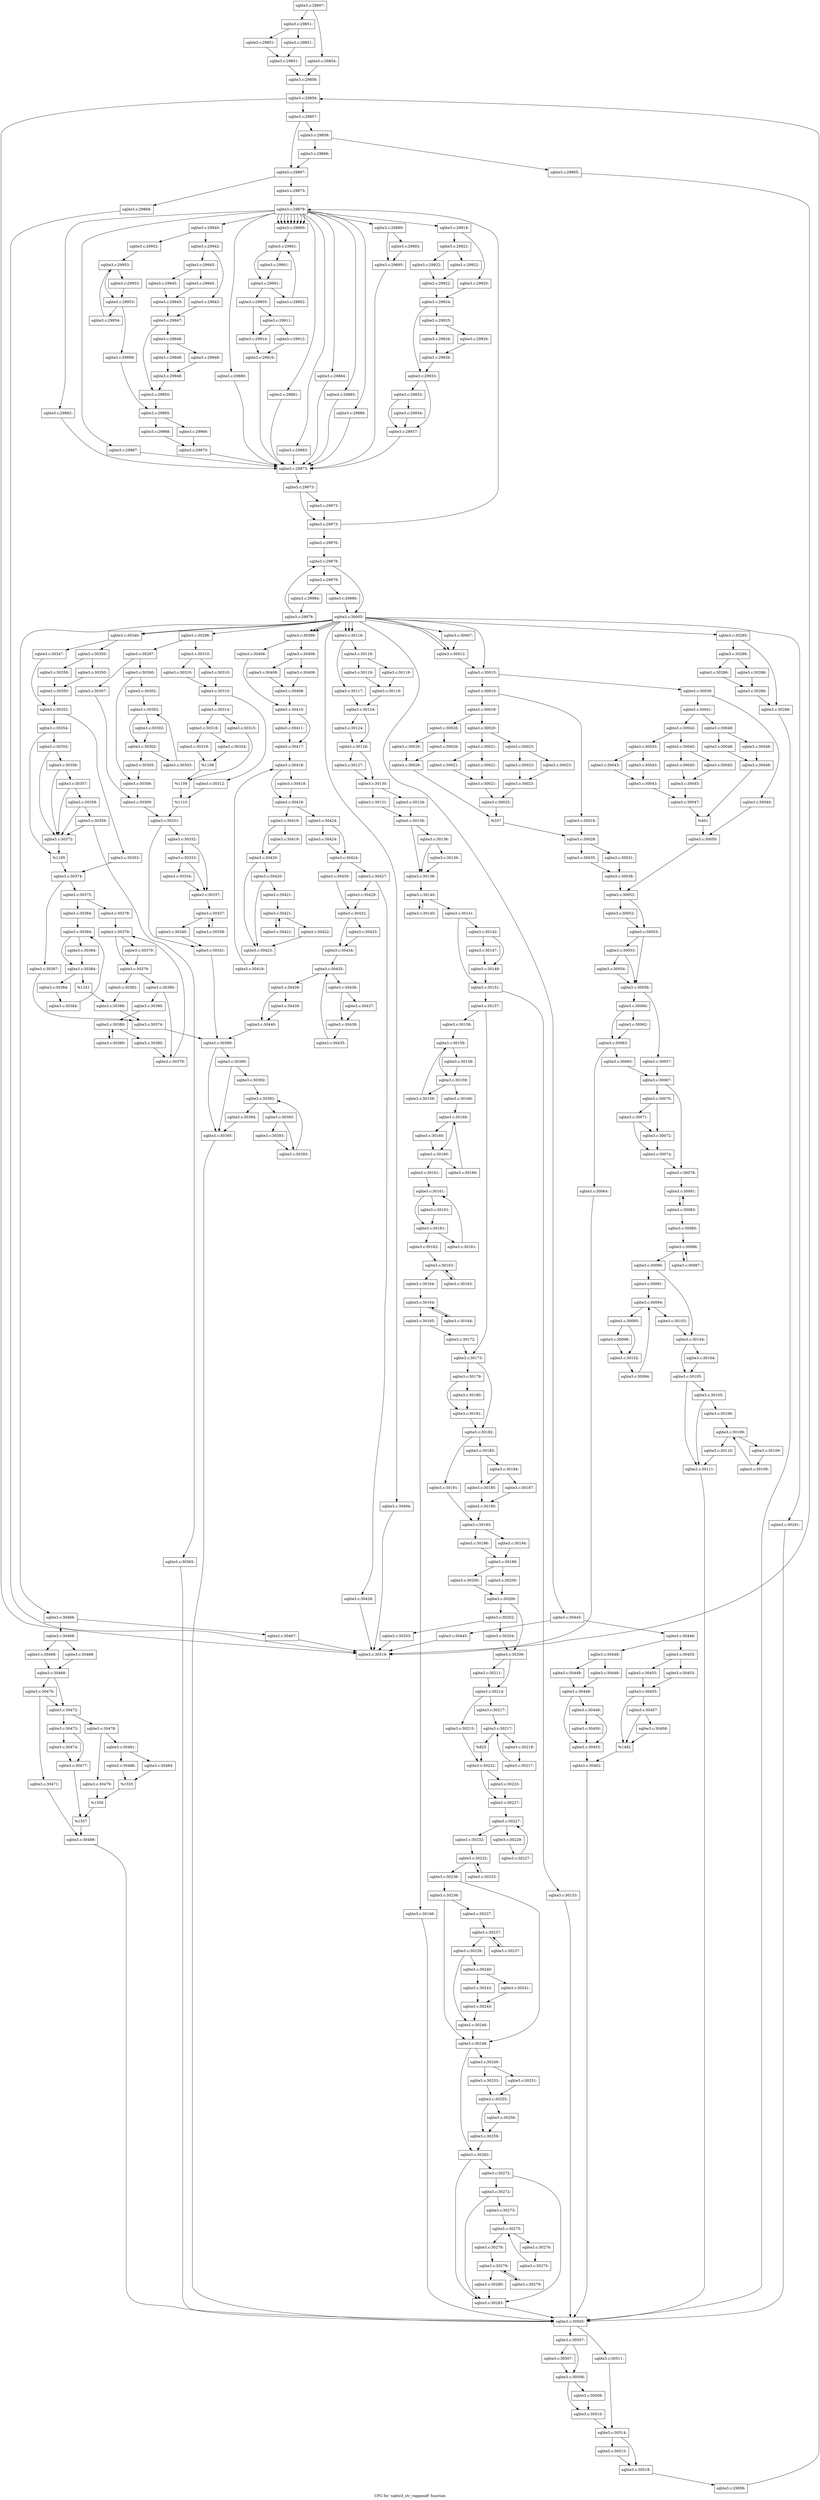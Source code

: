 digraph "CFG for 'sqlite3_str_vappendf' function" {
	label="CFG for 'sqlite3_str_vappendf' function";

	Node0x55c0f52c0950 [shape=record,label="{sqlite3.c:29807:}"];
	Node0x55c0f52c0950 -> Node0x55c0f53da670;
	Node0x55c0f52c0950 -> Node0x55c0f53da710;
	Node0x55c0f53da670 [shape=record,label="{sqlite3.c:29851:}"];
	Node0x55c0f53da670 -> Node0x55c0f53db080;
	Node0x55c0f53da670 -> Node0x55c0f53db0d0;
	Node0x55c0f53db080 [shape=record,label="{sqlite3.c:29851:}"];
	Node0x55c0f53db080 -> Node0x55c0f53db120;
	Node0x55c0f53db0d0 [shape=record,label="{sqlite3.c:29851:}"];
	Node0x55c0f53db0d0 -> Node0x55c0f53db120;
	Node0x55c0f53db120 [shape=record,label="{sqlite3.c:29851:}"];
	Node0x55c0f53db120 -> Node0x55c0f53da6c0;
	Node0x55c0f53da710 [shape=record,label="{sqlite3.c:29854:}"];
	Node0x55c0f53da710 -> Node0x55c0f53da6c0;
	Node0x55c0f53da6c0 [shape=record,label="{sqlite3.c:29856:}"];
	Node0x55c0f53da6c0 -> Node0x55c0f4e51b70;
	Node0x55c0f4e51b70 [shape=record,label="{sqlite3.c:29856:}"];
	Node0x55c0f4e51b70 -> Node0x55c0f4e51d90;
	Node0x55c0f4e51b70 -> Node0x55c0f4e51ae0;
	Node0x55c0f4e51d90 [shape=record,label="{sqlite3.c:29857:}"];
	Node0x55c0f4e51d90 -> Node0x55c0f53dcf10;
	Node0x55c0f4e51d90 -> Node0x55c0f53dcf60;
	Node0x55c0f53dcf10 [shape=record,label="{sqlite3.c:29858:}"];
	Node0x55c0f53dcf10 -> Node0x55c0f53ddb90;
	Node0x55c0f53dcf10 -> Node0x55c0f53de2e0;
	Node0x55c0f53ddb90 [shape=record,label="{sqlite3.c:29865:}"];
	Node0x55c0f53ddb90 -> Node0x55c0f4e51ae0;
	Node0x55c0f53de2e0 [shape=record,label="{sqlite3.c:29866:}"];
	Node0x55c0f53de2e0 -> Node0x55c0f53dcf60;
	Node0x55c0f53dcf60 [shape=record,label="{sqlite3.c:29867:}"];
	Node0x55c0f53dcf60 -> Node0x55c0f53de6c0;
	Node0x55c0f53dcf60 -> Node0x55c0f53de710;
	Node0x55c0f53de6c0 [shape=record,label="{sqlite3.c:29868:}"];
	Node0x55c0f53de6c0 -> Node0x55c0f4e51ae0;
	Node0x55c0f53de710 [shape=record,label="{sqlite3.c:29873:}"];
	Node0x55c0f53de710 -> Node0x55c0f53e00c0;
	Node0x55c0f53e00c0 [shape=record,label="{sqlite3.c:29879:}"];
	Node0x55c0f53e00c0 -> Node0x55c0f53e0310;
	Node0x55c0f53e00c0 -> Node0x55c0f53e0450;
	Node0x55c0f53e00c0 -> Node0x55c0f53e0690;
	Node0x55c0f53e00c0 -> Node0x55c0f53e08d0;
	Node0x55c0f53e00c0 -> Node0x55c0f53e0b40;
	Node0x55c0f53e00c0 -> Node0x55c0f53e0d80;
	Node0x55c0f53e00c0 -> Node0x55c0f53e0fc0;
	Node0x55c0f53e00c0 -> Node0x55c0f53e1200;
	Node0x55c0f53e00c0 -> Node0x55c0f53e1630;
	Node0x55c0f53e00c0 -> Node0x55c0f53e28a0;
	Node0x55c0f53e00c0 -> Node0x55c0f53e28a0;
	Node0x55c0f53e00c0 -> Node0x55c0f53e28a0;
	Node0x55c0f53e00c0 -> Node0x55c0f53e28a0;
	Node0x55c0f53e00c0 -> Node0x55c0f53e28a0;
	Node0x55c0f53e00c0 -> Node0x55c0f53e28a0;
	Node0x55c0f53e00c0 -> Node0x55c0f53e28a0;
	Node0x55c0f53e00c0 -> Node0x55c0f53e28a0;
	Node0x55c0f53e00c0 -> Node0x55c0f53e28a0;
	Node0x55c0f53e00c0 -> Node0x55c0f53e5b90;
	Node0x55c0f53e00c0 -> Node0x55c0f52e7470;
	Node0x55c0f53e0450 [shape=record,label="{sqlite3.c:29880:}"];
	Node0x55c0f53e0450 -> Node0x55c0f53e0220;
	Node0x55c0f53e0690 [shape=record,label="{sqlite3.c:29881:}"];
	Node0x55c0f53e0690 -> Node0x55c0f53e0220;
	Node0x55c0f53e08d0 [shape=record,label="{sqlite3.c:29882:}"];
	Node0x55c0f53e08d0 -> Node0x55c0f53e0220;
	Node0x55c0f53e0b40 [shape=record,label="{sqlite3.c:29883:}"];
	Node0x55c0f53e0b40 -> Node0x55c0f53e0220;
	Node0x55c0f53e0d80 [shape=record,label="{sqlite3.c:29884:}"];
	Node0x55c0f53e0d80 -> Node0x55c0f53e0220;
	Node0x55c0f53e0fc0 [shape=record,label="{sqlite3.c:29885:}"];
	Node0x55c0f53e0fc0 -> Node0x55c0f53e0220;
	Node0x55c0f53e1200 [shape=record,label="{sqlite3.c:29886:}"];
	Node0x55c0f53e1200 -> Node0x55c0f53e0220;
	Node0x55c0f53e0310 [shape=record,label="{sqlite3.c:29887:}"];
	Node0x55c0f53e0310 -> Node0x55c0f53e0220;
	Node0x55c0f53e1630 [shape=record,label="{sqlite3.c:29889:}"];
	Node0x55c0f53e1630 -> Node0x55c0f53e1cb0;
	Node0x55c0f53e1630 -> Node0x55c0f53e1d00;
	Node0x55c0f53e1cb0 [shape=record,label="{sqlite3.c:29892:}"];
	Node0x55c0f53e1cb0 -> Node0x55c0f53e1d00;
	Node0x55c0f53e1d00 [shape=record,label="{sqlite3.c:29895:}"];
	Node0x55c0f53e1d00 -> Node0x55c0f53e0220;
	Node0x55c0f53e28a0 [shape=record,label="{sqlite3.c:29900:}"];
	Node0x55c0f53e28a0 -> Node0x55c0f53e3870;
	Node0x55c0f53e3870 [shape=record,label="{sqlite3.c:29901:}"];
	Node0x55c0f53e3870 -> Node0x55c0f53e3aa0;
	Node0x55c0f53e3870 -> Node0x55c0f53e3a50;
	Node0x55c0f53e3aa0 [shape=record,label="{sqlite3.c:29901:}"];
	Node0x55c0f53e3aa0 -> Node0x55c0f53e3a50;
	Node0x55c0f53e3a50 [shape=record,label="{sqlite3.c:29901:}"];
	Node0x55c0f53e3a50 -> Node0x55c0f53e4410;
	Node0x55c0f53e3a50 -> Node0x55c0f53e39d0;
	Node0x55c0f53e4410 [shape=record,label="{sqlite3.c:29902:}"];
	Node0x55c0f53e4410 -> Node0x55c0f53e3870;
	Node0x55c0f53e39d0 [shape=record,label="{sqlite3.c:29905:}"];
	Node0x55c0f53e39d0 -> Node0x55c0f53e4f60;
	Node0x55c0f53e39d0 -> Node0x55c0f53e4f10;
	Node0x55c0f53e4f60 [shape=record,label="{sqlite3.c:29911:}"];
	Node0x55c0f53e4f60 -> Node0x55c0f53e4e70;
	Node0x55c0f53e4f60 -> Node0x55c0f53e4f10;
	Node0x55c0f53e4e70 [shape=record,label="{sqlite3.c:29912:}"];
	Node0x55c0f53e4e70 -> Node0x55c0f53e4ec0;
	Node0x55c0f53e4f10 [shape=record,label="{sqlite3.c:29914:}"];
	Node0x55c0f53e4f10 -> Node0x55c0f53e4ec0;
	Node0x55c0f53e4ec0 [shape=record,label="{sqlite3.c:29916:}"];
	Node0x55c0f53e4ec0 -> Node0x55c0f53e0220;
	Node0x55c0f53e5b90 [shape=record,label="{sqlite3.c:29919:}"];
	Node0x55c0f53e5b90 -> Node0x55c0f53e5cf0;
	Node0x55c0f53e5b90 -> Node0x55c0f53e5d90;
	Node0x55c0f53e5cf0 [shape=record,label="{sqlite3.c:29920:}"];
	Node0x55c0f53e5cf0 -> Node0x55c0f53e5d40;
	Node0x55c0f53e5d90 [shape=record,label="{sqlite3.c:29922:}"];
	Node0x55c0f53e5d90 -> Node0x55c0f4e52600;
	Node0x55c0f53e5d90 -> Node0x55c0f5263650;
	Node0x55c0f4e52600 [shape=record,label="{sqlite3.c:29922:}"];
	Node0x55c0f4e52600 -> Node0x55c0f53e6c70;
	Node0x55c0f5263650 [shape=record,label="{sqlite3.c:29922:}"];
	Node0x55c0f5263650 -> Node0x55c0f53e6c70;
	Node0x55c0f53e6c70 [shape=record,label="{sqlite3.c:29922:}"];
	Node0x55c0f53e6c70 -> Node0x55c0f53e5d40;
	Node0x55c0f53e5d40 [shape=record,label="{sqlite3.c:29924:}"];
	Node0x55c0f53e5d40 -> Node0x55c0f53e7420;
	Node0x55c0f53e5d40 -> Node0x55c0f53e7470;
	Node0x55c0f53e7420 [shape=record,label="{sqlite3.c:29925:}"];
	Node0x55c0f53e7420 -> Node0x55c0f53e7990;
	Node0x55c0f53e7420 -> Node0x55c0f53e79e0;
	Node0x55c0f53e7990 [shape=record,label="{sqlite3.c:29926:}"];
	Node0x55c0f53e7990 -> Node0x55c0f53e7a30;
	Node0x55c0f53e79e0 [shape=record,label="{sqlite3.c:29926:}"];
	Node0x55c0f53e79e0 -> Node0x55c0f53e7a30;
	Node0x55c0f53e7a30 [shape=record,label="{sqlite3.c:29926:}"];
	Node0x55c0f53e7a30 -> Node0x55c0f53e7470;
	Node0x55c0f53e7470 [shape=record,label="{sqlite3.c:29933:}"];
	Node0x55c0f53e7470 -> Node0x55c0f53e8270;
	Node0x55c0f53e7470 -> Node0x55c0f53e8220;
	Node0x55c0f53e8270 [shape=record,label="{sqlite3.c:29933:}"];
	Node0x55c0f53e8270 -> Node0x55c0f53e81d0;
	Node0x55c0f53e8270 -> Node0x55c0f53e8220;
	Node0x55c0f53e81d0 [shape=record,label="{sqlite3.c:29934:}"];
	Node0x55c0f53e81d0 -> Node0x55c0f53e8220;
	Node0x55c0f53e8220 [shape=record,label="{sqlite3.c:29937:}"];
	Node0x55c0f53e8220 -> Node0x55c0f53e0220;
	Node0x55c0f52e7470 [shape=record,label="{sqlite3.c:29940:}"];
	Node0x55c0f52e7470 -> Node0x55c0f52e79d0;
	Node0x55c0f52e7470 -> Node0x55c0f52e7a70;
	Node0x55c0f52e79d0 [shape=record,label="{sqlite3.c:29942:}"];
	Node0x55c0f52e79d0 -> Node0x55c0f5260c60;
	Node0x55c0f52e79d0 -> Node0x55c0f5260d00;
	Node0x55c0f5260c60 [shape=record,label="{sqlite3.c:29943:}"];
	Node0x55c0f5260c60 -> Node0x55c0f5260cb0;
	Node0x55c0f5260d00 [shape=record,label="{sqlite3.c:29945:}"];
	Node0x55c0f5260d00 -> Node0x55c0f52e9050;
	Node0x55c0f5260d00 -> Node0x55c0f52e90a0;
	Node0x55c0f52e9050 [shape=record,label="{sqlite3.c:29945:}"];
	Node0x55c0f52e9050 -> Node0x55c0f52e90f0;
	Node0x55c0f52e90a0 [shape=record,label="{sqlite3.c:29945:}"];
	Node0x55c0f52e90a0 -> Node0x55c0f52e90f0;
	Node0x55c0f52e90f0 [shape=record,label="{sqlite3.c:29945:}"];
	Node0x55c0f52e90f0 -> Node0x55c0f5260cb0;
	Node0x55c0f5260cb0 [shape=record,label="{sqlite3.c:29947:}"];
	Node0x55c0f5260cb0 -> Node0x55c0f52e9c20;
	Node0x55c0f5260cb0 -> Node0x55c0f52e9c70;
	Node0x55c0f52e9c20 [shape=record,label="{sqlite3.c:29948:}"];
	Node0x55c0f52e9c20 -> Node0x55c0f52ea070;
	Node0x55c0f52e9c20 -> Node0x55c0f52ea0c0;
	Node0x55c0f52ea070 [shape=record,label="{sqlite3.c:29948:}"];
	Node0x55c0f52ea070 -> Node0x55c0f52ea110;
	Node0x55c0f52ea0c0 [shape=record,label="{sqlite3.c:29948:}"];
	Node0x55c0f52ea0c0 -> Node0x55c0f52ea110;
	Node0x55c0f52ea110 [shape=record,label="{sqlite3.c:29948:}"];
	Node0x55c0f52ea110 -> Node0x55c0f52e9c70;
	Node0x55c0f52e9c70 [shape=record,label="{sqlite3.c:29950:}"];
	Node0x55c0f52e9c70 -> Node0x55c0f52e7a20;
	Node0x55c0f52e7a70 [shape=record,label="{sqlite3.c:29952:}"];
	Node0x55c0f52e7a70 -> Node0x55c0f53f0e90;
	Node0x55c0f53f0e90 [shape=record,label="{sqlite3.c:29953:}"];
	Node0x55c0f53f0e90 -> Node0x55c0f53f10c0;
	Node0x55c0f53f0e90 -> Node0x55c0f53f1070;
	Node0x55c0f53f10c0 [shape=record,label="{sqlite3.c:29953:}"];
	Node0x55c0f53f10c0 -> Node0x55c0f53f1070;
	Node0x55c0f53f1070 [shape=record,label="{sqlite3.c:29953:}"];
	Node0x55c0f53f1070 -> Node0x55c0f53f16a0;
	Node0x55c0f53f1070 -> Node0x55c0f53f0ff0;
	Node0x55c0f53f16a0 [shape=record,label="{sqlite3.c:29954:}"];
	Node0x55c0f53f16a0 -> Node0x55c0f53f0e90;
	Node0x55c0f53f0ff0 [shape=record,label="{sqlite3.c:29958:}"];
	Node0x55c0f53f0ff0 -> Node0x55c0f52e7a20;
	Node0x55c0f52e7a20 [shape=record,label="{sqlite3.c:29965:}"];
	Node0x55c0f52e7a20 -> Node0x55c0f53f2500;
	Node0x55c0f52e7a20 -> Node0x55c0f53f25a0;
	Node0x55c0f53f2500 [shape=record,label="{sqlite3.c:29966:}"];
	Node0x55c0f53f2500 -> Node0x55c0f53f2550;
	Node0x55c0f53f25a0 [shape=record,label="{sqlite3.c:29968:}"];
	Node0x55c0f53f25a0 -> Node0x55c0f53f2550;
	Node0x55c0f53f2550 [shape=record,label="{sqlite3.c:29970:}"];
	Node0x55c0f53f2550 -> Node0x55c0f53e0220;
	Node0x55c0f53e0220 [shape=record,label="{sqlite3.c:29973:}"];
	Node0x55c0f53e0220 -> Node0x55c0f53e0070;
	Node0x55c0f53e0070 [shape=record,label="{sqlite3.c:29973:}"];
	Node0x55c0f53e0070 -> Node0x55c0f53f3100;
	Node0x55c0f53e0070 -> Node0x55c0f53f3150;
	Node0x55c0f53f3150 [shape=record,label="{sqlite3.c:29973:}"];
	Node0x55c0f53f3150 -> Node0x55c0f53f3100;
	Node0x55c0f53f3100 [shape=record,label="{sqlite3.c:29973:}"];
	Node0x55c0f53f3100 -> Node0x55c0f53e00c0;
	Node0x55c0f53f3100 -> Node0x55c0f53e0020;
	Node0x55c0f53e0020 [shape=record,label="{sqlite3.c:29976:}"];
	Node0x55c0f53e0020 -> Node0x55c0f53f4040;
	Node0x55c0f53f4040 [shape=record,label="{sqlite3.c:29978:}"];
	Node0x55c0f53f4040 -> Node0x55c0f53f4180;
	Node0x55c0f53f4040 -> Node0x55c0f52a6420;
	Node0x55c0f53f4180 [shape=record,label="{sqlite3.c:29979:}"];
	Node0x55c0f53f4180 -> Node0x55c0f53f4650;
	Node0x55c0f53f4180 -> Node0x55c0f53f46a0;
	Node0x55c0f53f4650 [shape=record,label="{sqlite3.c:29980:}"];
	Node0x55c0f53f4650 -> Node0x55c0f52a6420;
	Node0x55c0f53f46a0 [shape=record,label="{sqlite3.c:29984:}"];
	Node0x55c0f53f46a0 -> Node0x55c0f53f40f0;
	Node0x55c0f53f40f0 [shape=record,label="{sqlite3.c:29978:}"];
	Node0x55c0f53f40f0 -> Node0x55c0f53f4040;
	Node0x55c0f52a6420 [shape=record,label="{sqlite3.c:30005:}"];
	Node0x55c0f52a6420 -> Node0x55c0f53f5a00;
	Node0x55c0f52a6420 -> Node0x55c0f53f5b10;
	Node0x55c0f52a6420 -> Node0x55c0f53f5ce0;
	Node0x55c0f52a6420 -> Node0x55c0f53f5ce0;
	Node0x55c0f52a6420 -> Node0x55c0f53f5ef0;
	Node0x55c0f52a6420 -> Node0x55c0f540f750;
	Node0x55c0f52a6420 -> Node0x55c0f540f750;
	Node0x55c0f52a6420 -> Node0x55c0f540f750;
	Node0x55c0f52a6420 -> Node0x55c0f5433530;
	Node0x55c0f52a6420 -> Node0x55c0f5434be0;
	Node0x55c0f52a6420 -> Node0x55c0f5435210;
	Node0x55c0f52a6420 -> Node0x55c0f5449a70;
	Node0x55c0f52a6420 -> Node0x55c0f5449a70;
	Node0x55c0f52a6420 -> Node0x55c0f5455610;
	Node0x55c0f52a6420 -> Node0x55c0f5455610;
	Node0x55c0f52a6420 -> Node0x55c0f5455610;
	Node0x55c0f52a6420 -> Node0x55c0f5461f40;
	Node0x55c0f52a6420 -> Node0x55c0f5467500;
	Node0x55c0f53f5b10 [shape=record,label="{sqlite3.c:30007:}"];
	Node0x55c0f53f5b10 -> Node0x55c0f53f5ce0;
	Node0x55c0f53f5ce0 [shape=record,label="{sqlite3.c:30012:}"];
	Node0x55c0f53f5ce0 -> Node0x55c0f53f5ef0;
	Node0x55c0f53f5ef0 [shape=record,label="{sqlite3.c:30015:}"];
	Node0x55c0f53f5ef0 -> Node0x55c0f53f6050;
	Node0x55c0f53f5ef0 -> Node0x55c0f53f60f0;
	Node0x55c0f53f6050 [shape=record,label="{sqlite3.c:30016:}"];
	Node0x55c0f53f6050 -> Node0x55c0f53f69e0;
	Node0x55c0f53f6050 -> Node0x55c0f53f6a80;
	Node0x55c0f53f69e0 [shape=record,label="{sqlite3.c:30018:}"];
	Node0x55c0f53f69e0 -> Node0x55c0f53f6a30;
	Node0x55c0f53f6a80 [shape=record,label="{sqlite3.c:30019:}"];
	Node0x55c0f53f6a80 -> Node0x55c0f53f70f0;
	Node0x55c0f53f6a80 -> Node0x55c0f53f7190;
	Node0x55c0f53f70f0 [shape=record,label="{sqlite3.c:30020:}"];
	Node0x55c0f53f70f0 -> Node0x55c0f53f74d0;
	Node0x55c0f53f70f0 -> Node0x55c0f53f7570;
	Node0x55c0f53f74d0 [shape=record,label="{sqlite3.c:30021:}"];
	Node0x55c0f53f74d0 -> Node0x55c0f53f7ba0;
	Node0x55c0f53f74d0 -> Node0x55c0f53f7bf0;
	Node0x55c0f53f7ba0 [shape=record,label="{sqlite3.c:30021:}"];
	Node0x55c0f53f7ba0 -> Node0x55c0f53f7c40;
	Node0x55c0f53f7bf0 [shape=record,label="{sqlite3.c:30021:}"];
	Node0x55c0f53f7bf0 -> Node0x55c0f53f7c40;
	Node0x55c0f53f7c40 [shape=record,label="{sqlite3.c:30021:}"];
	Node0x55c0f53f7c40 -> Node0x55c0f53f7520;
	Node0x55c0f53f7570 [shape=record,label="{sqlite3.c:30023:}"];
	Node0x55c0f53f7570 -> Node0x55c0f53f8a00;
	Node0x55c0f53f7570 -> Node0x55c0f53f8a50;
	Node0x55c0f53f8a00 [shape=record,label="{sqlite3.c:30023:}"];
	Node0x55c0f53f8a00 -> Node0x55c0f53f8aa0;
	Node0x55c0f53f8a50 [shape=record,label="{sqlite3.c:30023:}"];
	Node0x55c0f53f8a50 -> Node0x55c0f53f8aa0;
	Node0x55c0f53f8aa0 [shape=record,label="{sqlite3.c:30023:}"];
	Node0x55c0f53f8aa0 -> Node0x55c0f53f7520;
	Node0x55c0f53f7520 [shape=record,label="{sqlite3.c:30025:}"];
	Node0x55c0f53f7520 -> Node0x55c0f53f7140;
	Node0x55c0f53f7190 [shape=record,label="{sqlite3.c:30026:}"];
	Node0x55c0f53f7190 -> Node0x55c0f53f9960;
	Node0x55c0f53f7190 -> Node0x55c0f53f99b0;
	Node0x55c0f53f9960 [shape=record,label="{sqlite3.c:30026:}"];
	Node0x55c0f53f9960 -> Node0x55c0f53f9a00;
	Node0x55c0f53f99b0 [shape=record,label="{sqlite3.c:30026:}"];
	Node0x55c0f53f99b0 -> Node0x55c0f53f9a00;
	Node0x55c0f53f9a00 [shape=record,label="{sqlite3.c:30026:}"];
	Node0x55c0f53f9a00 -> Node0x55c0f53f7140;
	Node0x55c0f53f7140 [shape=record,label="{%337}"];
	Node0x55c0f53f7140 -> Node0x55c0f53f6a30;
	Node0x55c0f53f6a30 [shape=record,label="{sqlite3.c:30028:}"];
	Node0x55c0f53f6a30 -> Node0x55c0f53fa610;
	Node0x55c0f53f6a30 -> Node0x55c0f53fa6b0;
	Node0x55c0f53fa610 [shape=record,label="{sqlite3.c:30031:}"];
	Node0x55c0f53fa610 -> Node0x55c0f53fa660;
	Node0x55c0f53fa6b0 [shape=record,label="{sqlite3.c:30035:}"];
	Node0x55c0f53fa6b0 -> Node0x55c0f53fa660;
	Node0x55c0f53fa660 [shape=record,label="{sqlite3.c:30038:}"];
	Node0x55c0f53fa660 -> Node0x55c0f53f60a0;
	Node0x55c0f53f60f0 [shape=record,label="{sqlite3.c:30039:}"];
	Node0x55c0f53f60f0 -> Node0x55c0f53fb680;
	Node0x55c0f53f60f0 -> Node0x55c0f53fb720;
	Node0x55c0f53fb680 [shape=record,label="{sqlite3.c:30040:}"];
	Node0x55c0f53fb680 -> Node0x55c0f53fb6d0;
	Node0x55c0f53fb720 [shape=record,label="{sqlite3.c:30041:}"];
	Node0x55c0f53fb720 -> Node0x55c0f53fbdc0;
	Node0x55c0f53fb720 -> Node0x55c0f53fbe60;
	Node0x55c0f53fbdc0 [shape=record,label="{sqlite3.c:30042:}"];
	Node0x55c0f53fbdc0 -> Node0x55c0f53fc1a0;
	Node0x55c0f53fbdc0 -> Node0x55c0f53fc240;
	Node0x55c0f53fc1a0 [shape=record,label="{sqlite3.c:30043:}"];
	Node0x55c0f53fc1a0 -> Node0x55c0f53fc870;
	Node0x55c0f53fc1a0 -> Node0x55c0f53fc8c0;
	Node0x55c0f53fc870 [shape=record,label="{sqlite3.c:30043:}"];
	Node0x55c0f53fc870 -> Node0x55c0f53fc910;
	Node0x55c0f53fc8c0 [shape=record,label="{sqlite3.c:30043:}"];
	Node0x55c0f53fc8c0 -> Node0x55c0f53fc910;
	Node0x55c0f53fc910 [shape=record,label="{sqlite3.c:30043:}"];
	Node0x55c0f53fc910 -> Node0x55c0f53fc1f0;
	Node0x55c0f53fc240 [shape=record,label="{sqlite3.c:30045:}"];
	Node0x55c0f53fc240 -> Node0x55c0f53fd6d0;
	Node0x55c0f53fc240 -> Node0x55c0f53fd720;
	Node0x55c0f53fd6d0 [shape=record,label="{sqlite3.c:30045:}"];
	Node0x55c0f53fd6d0 -> Node0x55c0f53fd770;
	Node0x55c0f53fd720 [shape=record,label="{sqlite3.c:30045:}"];
	Node0x55c0f53fd720 -> Node0x55c0f53fd770;
	Node0x55c0f53fd770 [shape=record,label="{sqlite3.c:30045:}"];
	Node0x55c0f53fd770 -> Node0x55c0f53fc1f0;
	Node0x55c0f53fc1f0 [shape=record,label="{sqlite3.c:30047:}"];
	Node0x55c0f53fc1f0 -> Node0x55c0f53fbe10;
	Node0x55c0f53fbe60 [shape=record,label="{sqlite3.c:30048:}"];
	Node0x55c0f53fbe60 -> Node0x55c0f53fe630;
	Node0x55c0f53fbe60 -> Node0x55c0f53fe680;
	Node0x55c0f53fe630 [shape=record,label="{sqlite3.c:30048:}"];
	Node0x55c0f53fe630 -> Node0x55c0f53fe6d0;
	Node0x55c0f53fe680 [shape=record,label="{sqlite3.c:30048:}"];
	Node0x55c0f53fe680 -> Node0x55c0f53fe6d0;
	Node0x55c0f53fe6d0 [shape=record,label="{sqlite3.c:30048:}"];
	Node0x55c0f53fe6d0 -> Node0x55c0f53fbe10;
	Node0x55c0f53fbe10 [shape=record,label="{%401}"];
	Node0x55c0f53fbe10 -> Node0x55c0f53fb6d0;
	Node0x55c0f53fb6d0 [shape=record,label="{sqlite3.c:30050:}"];
	Node0x55c0f53fb6d0 -> Node0x55c0f53f60a0;
	Node0x55c0f53f60a0 [shape=record,label="{sqlite3.c:30052:}"];
	Node0x55c0f53f60a0 -> Node0x55c0f53ff500;
	Node0x55c0f53f60a0 -> Node0x55c0f53ff550;
	Node0x55c0f53ff500 [shape=record,label="{sqlite3.c:30052:}"];
	Node0x55c0f53ff500 -> Node0x55c0f53ff550;
	Node0x55c0f53ff550 [shape=record,label="{sqlite3.c:30053:}"];
	Node0x55c0f53ff550 -> Node0x55c0f53ffae0;
	Node0x55c0f53ff550 -> Node0x55c0f53ffa90;
	Node0x55c0f53ffae0 [shape=record,label="{sqlite3.c:30053:}"];
	Node0x55c0f53ffae0 -> Node0x55c0f53ffa40;
	Node0x55c0f53ffae0 -> Node0x55c0f53ffa90;
	Node0x55c0f53ffa40 [shape=record,label="{sqlite3.c:30054:}"];
	Node0x55c0f53ffa40 -> Node0x55c0f53ffa90;
	Node0x55c0f53ffa90 [shape=record,label="{sqlite3.c:30056:}"];
	Node0x55c0f53ffa90 -> Node0x55c0f5400af0;
	Node0x55c0f53ffa90 -> Node0x55c0f5400b90;
	Node0x55c0f5400af0 [shape=record,label="{sqlite3.c:30057:}"];
	Node0x55c0f5400af0 -> Node0x55c0f5400b40;
	Node0x55c0f5400b90 [shape=record,label="{sqlite3.c:30060:}"];
	Node0x55c0f5400b90 -> Node0x55c0f5401b00;
	Node0x55c0f5400b90 -> Node0x55c0f5401b50;
	Node0x55c0f5401b00 [shape=record,label="{sqlite3.c:30062:}"];
	Node0x55c0f5401b00 -> Node0x55c0f5401b50;
	Node0x55c0f5401b50 [shape=record,label="{sqlite3.c:30063:}"];
	Node0x55c0f5401b50 -> Node0x55c0f4e526f0;
	Node0x55c0f5401b50 -> Node0x55c0f54029c0;
	Node0x55c0f4e526f0 [shape=record,label="{sqlite3.c:30064:}"];
	Node0x55c0f4e526f0 -> Node0x55c0f4e51ae0;
	Node0x55c0f54029c0 [shape=record,label="{sqlite3.c:30065:}"];
	Node0x55c0f54029c0 -> Node0x55c0f5400b40;
	Node0x55c0f5400b40 [shape=record,label="{sqlite3.c:30067:}"];
	Node0x55c0f5400b40 -> Node0x55c0f54034c0;
	Node0x55c0f5400b40 -> Node0x55c0f5403510;
	Node0x55c0f54034c0 [shape=record,label="{sqlite3.c:30070:}"];
	Node0x55c0f54034c0 -> Node0x55c0f54047d0;
	Node0x55c0f54034c0 -> Node0x55c0f5404870;
	Node0x55c0f5404870 [shape=record,label="{sqlite3.c:30071:}"];
	Node0x55c0f5404870 -> Node0x55c0f54047d0;
	Node0x55c0f5404870 -> Node0x55c0f5404820;
	Node0x55c0f54047d0 [shape=record,label="{sqlite3.c:30072:}"];
	Node0x55c0f54047d0 -> Node0x55c0f5404820;
	Node0x55c0f5404820 [shape=record,label="{sqlite3.c:30074:}"];
	Node0x55c0f5404820 -> Node0x55c0f5403510;
	Node0x55c0f5403510 [shape=record,label="{sqlite3.c:30078:}"];
	Node0x55c0f5403510 -> Node0x55c0f5406e20;
	Node0x55c0f5406e20 [shape=record,label="{sqlite3.c:30081:}"];
	Node0x55c0f5406e20 -> Node0x55c0f5406dd0;
	Node0x55c0f5406dd0 [shape=record,label="{sqlite3.c:30083:}"];
	Node0x55c0f5406dd0 -> Node0x55c0f5406e20;
	Node0x55c0f5406dd0 -> Node0x55c0f5406d80;
	Node0x55c0f5406d80 [shape=record,label="{sqlite3.c:30085:}"];
	Node0x55c0f5406d80 -> Node0x55c0f5408640;
	Node0x55c0f5408640 [shape=record,label="{sqlite3.c:30086:}"];
	Node0x55c0f5408640 -> Node0x55c0f5408a60;
	Node0x55c0f5408640 -> Node0x55c0f54087a0;
	Node0x55c0f5408a60 [shape=record,label="{sqlite3.c:30087:}"];
	Node0x55c0f5408a60 -> Node0x55c0f5408640;
	Node0x55c0f54087a0 [shape=record,label="{sqlite3.c:30090:}"];
	Node0x55c0f54087a0 -> Node0x55c0f5409220;
	Node0x55c0f54087a0 -> Node0x55c0f5409270;
	Node0x55c0f5409220 [shape=record,label="{sqlite3.c:30091:}"];
	Node0x55c0f5409220 -> Node0x55c0f540a770;
	Node0x55c0f540a770 [shape=record,label="{sqlite3.c:30094:}"];
	Node0x55c0f540a770 -> Node0x55c0f540a990;
	Node0x55c0f540a770 -> Node0x55c0f540a5c0;
	Node0x55c0f540a990 [shape=record,label="{sqlite3.c:30095:}"];
	Node0x55c0f540a990 -> Node0x55c0f540b650;
	Node0x55c0f540a990 -> Node0x55c0f540b6a0;
	Node0x55c0f540b650 [shape=record,label="{sqlite3.c:30098:}"];
	Node0x55c0f540b650 -> Node0x55c0f540b6a0;
	Node0x55c0f540b6a0 [shape=record,label="{sqlite3.c:30102:}"];
	Node0x55c0f540b6a0 -> Node0x55c0f540a900;
	Node0x55c0f540a900 [shape=record,label="{sqlite3.c:30094:}"];
	Node0x55c0f540a900 -> Node0x55c0f540a770;
	Node0x55c0f540a5c0 [shape=record,label="{sqlite3.c:30103:}"];
	Node0x55c0f540a5c0 -> Node0x55c0f5409270;
	Node0x55c0f5409270 [shape=record,label="{sqlite3.c:30104:}"];
	Node0x55c0f5409270 -> Node0x55c0f540c750;
	Node0x55c0f5409270 -> Node0x55c0f540c7a0;
	Node0x55c0f540c750 [shape=record,label="{sqlite3.c:30104:}"];
	Node0x55c0f540c750 -> Node0x55c0f540c7a0;
	Node0x55c0f540c7a0 [shape=record,label="{sqlite3.c:30105:}"];
	Node0x55c0f540c7a0 -> Node0x55c0f540cf10;
	Node0x55c0f540c7a0 -> Node0x55c0f540cec0;
	Node0x55c0f540cf10 [shape=record,label="{sqlite3.c:30105:}"];
	Node0x55c0f540cf10 -> Node0x55c0f540ce70;
	Node0x55c0f540cf10 -> Node0x55c0f540cec0;
	Node0x55c0f540ce70 [shape=record,label="{sqlite3.c:30106:}"];
	Node0x55c0f540ce70 -> Node0x55c0f540e0d0;
	Node0x55c0f540e0d0 [shape=record,label="{sqlite3.c:30109:}"];
	Node0x55c0f540e0d0 -> Node0x55c0f540e2f0;
	Node0x55c0f540e0d0 -> Node0x55c0f536c8b0;
	Node0x55c0f540e2f0 [shape=record,label="{sqlite3.c:30109:}"];
	Node0x55c0f540e2f0 -> Node0x55c0f540e260;
	Node0x55c0f540e260 [shape=record,label="{sqlite3.c:30109:}"];
	Node0x55c0f540e260 -> Node0x55c0f540e0d0;
	Node0x55c0f536c8b0 [shape=record,label="{sqlite3.c:30110:}"];
	Node0x55c0f536c8b0 -> Node0x55c0f540cec0;
	Node0x55c0f540cec0 [shape=record,label="{sqlite3.c:30111:}"];
	Node0x55c0f540cec0 -> Node0x55c0f53f5910;
	Node0x55c0f540f750 [shape=record,label="{sqlite3.c:30116:}"];
	Node0x55c0f540f750 -> Node0x55c0f540f840;
	Node0x55c0f540f750 -> Node0x55c0f540f8e0;
	Node0x55c0f540f840 [shape=record,label="{sqlite3.c:30117:}"];
	Node0x55c0f540f840 -> Node0x55c0f540f890;
	Node0x55c0f540f8e0 [shape=record,label="{sqlite3.c:30119:}"];
	Node0x55c0f540f8e0 -> Node0x55c0f4e52650;
	Node0x55c0f540f8e0 -> Node0x55c0f5410310;
	Node0x55c0f4e52650 [shape=record,label="{sqlite3.c:30119:}"];
	Node0x55c0f4e52650 -> Node0x55c0f5410780;
	Node0x55c0f5410310 [shape=record,label="{sqlite3.c:30119:}"];
	Node0x55c0f5410310 -> Node0x55c0f5410780;
	Node0x55c0f5410780 [shape=record,label="{sqlite3.c:30119:}"];
	Node0x55c0f5410780 -> Node0x55c0f540f890;
	Node0x55c0f540f890 [shape=record,label="{sqlite3.c:30124:}"];
	Node0x55c0f540f890 -> Node0x55c0f5410fa0;
	Node0x55c0f540f890 -> Node0x55c0f5410ff0;
	Node0x55c0f5410fa0 [shape=record,label="{sqlite3.c:30124:}"];
	Node0x55c0f5410fa0 -> Node0x55c0f5410ff0;
	Node0x55c0f5410ff0 [shape=record,label="{sqlite3.c:30126:}"];
	Node0x55c0f5410ff0 -> Node0x55c0f54114e0;
	Node0x55c0f5410ff0 -> Node0x55c0f5411530;
	Node0x55c0f54114e0 [shape=record,label="{sqlite3.c:30127:}"];
	Node0x55c0f54114e0 -> Node0x55c0f5411530;
	Node0x55c0f5411530 [shape=record,label="{sqlite3.c:30130:}"];
	Node0x55c0f5411530 -> Node0x55c0f5411b20;
	Node0x55c0f5411530 -> Node0x55c0f5411bc0;
	Node0x55c0f5411b20 [shape=record,label="{sqlite3.c:30131:}"];
	Node0x55c0f5411b20 -> Node0x55c0f5411b70;
	Node0x55c0f5411bc0 [shape=record,label="{sqlite3.c:30134:}"];
	Node0x55c0f5411bc0 -> Node0x55c0f5411b70;
	Node0x55c0f5411b70 [shape=record,label="{sqlite3.c:30136:}"];
	Node0x55c0f5411b70 -> Node0x55c0f54131b0;
	Node0x55c0f5411b70 -> Node0x55c0f5413160;
	Node0x55c0f54131b0 [shape=record,label="{sqlite3.c:30136:}"];
	Node0x55c0f54131b0 -> Node0x55c0f5413110;
	Node0x55c0f54131b0 -> Node0x55c0f5413160;
	Node0x55c0f5413110 [shape=record,label="{sqlite3.c:30136:}"];
	Node0x55c0f5413110 -> Node0x55c0f5413160;
	Node0x55c0f5413160 [shape=record,label="{sqlite3.c:30138:}"];
	Node0x55c0f5413160 -> Node0x55c0f52a64d0;
	Node0x55c0f52a64d0 [shape=record,label="{sqlite3.c:30140:}"];
	Node0x55c0f52a64d0 -> Node0x55c0f5414440;
	Node0x55c0f52a64d0 -> Node0x55c0f54141f0;
	Node0x55c0f5414440 [shape=record,label="{sqlite3.c:30140:}"];
	Node0x55c0f5414440 -> Node0x55c0f52a64d0;
	Node0x55c0f54141f0 [shape=record,label="{sqlite3.c:30141:}"];
	Node0x55c0f54141f0 -> Node0x55c0f5414bc0;
	Node0x55c0f54141f0 -> Node0x55c0f5414c10;
	Node0x55c0f5414bc0 [shape=record,label="{sqlite3.c:30142:}"];
	Node0x55c0f5414bc0 -> Node0x55c0f5416bb0;
	Node0x55c0f5414bc0 -> Node0x55c0f5416c00;
	Node0x55c0f5416bb0 [shape=record,label="{sqlite3.c:30147:}"];
	Node0x55c0f5416bb0 -> Node0x55c0f5416c00;
	Node0x55c0f5416c00 [shape=record,label="{sqlite3.c:30148:}"];
	Node0x55c0f5416c00 -> Node0x55c0f5414c10;
	Node0x55c0f5414c10 [shape=record,label="{sqlite3.c:30151:}"];
	Node0x55c0f5414c10 -> Node0x55c0f5417c50;
	Node0x55c0f5414c10 -> Node0x55c0f5417ca0;
	Node0x55c0f5417c50 [shape=record,label="{sqlite3.c:30153:}"];
	Node0x55c0f5417c50 -> Node0x55c0f53f5910;
	Node0x55c0f5417ca0 [shape=record,label="{sqlite3.c:30157:}"];
	Node0x55c0f5417ca0 -> Node0x55c0f5418420;
	Node0x55c0f5417ca0 -> Node0x55c0f5418b90;
	Node0x55c0f5418420 [shape=record,label="{sqlite3.c:30158:}"];
	Node0x55c0f5418420 -> Node0x55c0f5419210;
	Node0x55c0f5419210 [shape=record,label="{sqlite3.c:30159:}"];
	Node0x55c0f5419210 -> Node0x55c0f5419360;
	Node0x55c0f5419210 -> Node0x55c0f5419310;
	Node0x55c0f5419360 [shape=record,label="{sqlite3.c:30159:}"];
	Node0x55c0f5419360 -> Node0x55c0f5419310;
	Node0x55c0f5419310 [shape=record,label="{sqlite3.c:30159:}"];
	Node0x55c0f5419310 -> Node0x55c0f5419920;
	Node0x55c0f5419310 -> Node0x55c0f5419290;
	Node0x55c0f5419920 [shape=record,label="{sqlite3.c:30159:}"];
	Node0x55c0f5419920 -> Node0x55c0f5419210;
	Node0x55c0f5419290 [shape=record,label="{sqlite3.c:30160:}"];
	Node0x55c0f5419290 -> Node0x55c0f5419fb0;
	Node0x55c0f5419fb0 [shape=record,label="{sqlite3.c:30160:}"];
	Node0x55c0f5419fb0 -> Node0x55c0f541a170;
	Node0x55c0f5419fb0 -> Node0x55c0f541a120;
	Node0x55c0f541a170 [shape=record,label="{sqlite3.c:30160:}"];
	Node0x55c0f541a170 -> Node0x55c0f541a120;
	Node0x55c0f541a120 [shape=record,label="{sqlite3.c:30160:}"];
	Node0x55c0f541a120 -> Node0x55c0f541a900;
	Node0x55c0f541a120 -> Node0x55c0f541a0a0;
	Node0x55c0f541a900 [shape=record,label="{sqlite3.c:30160:}"];
	Node0x55c0f541a900 -> Node0x55c0f5419fb0;
	Node0x55c0f541a0a0 [shape=record,label="{sqlite3.c:30161:}"];
	Node0x55c0f541a0a0 -> Node0x55c0f541af50;
	Node0x55c0f541af50 [shape=record,label="{sqlite3.c:30161:}"];
	Node0x55c0f541af50 -> Node0x55c0f541b110;
	Node0x55c0f541af50 -> Node0x55c0f541b0c0;
	Node0x55c0f541b110 [shape=record,label="{sqlite3.c:30161:}"];
	Node0x55c0f541b110 -> Node0x55c0f541b0c0;
	Node0x55c0f541b0c0 [shape=record,label="{sqlite3.c:30161:}"];
	Node0x55c0f541b0c0 -> Node0x55c0f541b8a0;
	Node0x55c0f541b0c0 -> Node0x55c0f541b040;
	Node0x55c0f541b8a0 [shape=record,label="{sqlite3.c:30161:}"];
	Node0x55c0f541b8a0 -> Node0x55c0f541af50;
	Node0x55c0f541b040 [shape=record,label="{sqlite3.c:30162:}"];
	Node0x55c0f541b040 -> Node0x55c0f541c0e0;
	Node0x55c0f541c0e0 [shape=record,label="{sqlite3.c:30163:}"];
	Node0x55c0f541c0e0 -> Node0x55c0f541c510;
	Node0x55c0f541c0e0 -> Node0x55c0f541c240;
	Node0x55c0f541c510 [shape=record,label="{sqlite3.c:30163:}"];
	Node0x55c0f541c510 -> Node0x55c0f541c0e0;
	Node0x55c0f541c240 [shape=record,label="{sqlite3.c:30164:}"];
	Node0x55c0f541c240 -> Node0x55c0f541cbe0;
	Node0x55c0f541cbe0 [shape=record,label="{sqlite3.c:30164:}"];
	Node0x55c0f541cbe0 -> Node0x55c0f541cf20;
	Node0x55c0f541cbe0 -> Node0x55c0f541ccd0;
	Node0x55c0f541cf20 [shape=record,label="{sqlite3.c:30164:}"];
	Node0x55c0f541cf20 -> Node0x55c0f541cbe0;
	Node0x55c0f541ccd0 [shape=record,label="{sqlite3.c:30165:}"];
	Node0x55c0f541ccd0 -> Node0x55c0f541d5b0;
	Node0x55c0f541ccd0 -> Node0x55c0f541d600;
	Node0x55c0f541d5b0 [shape=record,label="{sqlite3.c:30166:}"];
	Node0x55c0f541d5b0 -> Node0x55c0f53f5910;
	Node0x55c0f541d600 [shape=record,label="{sqlite3.c:30172:}"];
	Node0x55c0f541d600 -> Node0x55c0f5418b90;
	Node0x55c0f5418b90 [shape=record,label="{sqlite3.c:30173:}"];
	Node0x55c0f5418b90 -> Node0x55c0f541edb0;
	Node0x55c0f5418b90 -> Node0x55c0f541ee00;
	Node0x55c0f541edb0 [shape=record,label="{sqlite3.c:30179:}"];
	Node0x55c0f541edb0 -> Node0x55c0f541f510;
	Node0x55c0f541edb0 -> Node0x55c0f541f560;
	Node0x55c0f541f510 [shape=record,label="{sqlite3.c:30180:}"];
	Node0x55c0f541f510 -> Node0x55c0f541f560;
	Node0x55c0f541f560 [shape=record,label="{sqlite3.c:30181:}"];
	Node0x55c0f541f560 -> Node0x55c0f541ee00;
	Node0x55c0f541ee00 [shape=record,label="{sqlite3.c:30182:}"];
	Node0x55c0f541ee00 -> Node0x55c0f541ff90;
	Node0x55c0f541ee00 -> Node0x55c0f5420030;
	Node0x55c0f541ff90 [shape=record,label="{sqlite3.c:30183:}"];
	Node0x55c0f541ff90 -> Node0x55c0f5420800;
	Node0x55c0f541ff90 -> Node0x55c0f54208f0;
	Node0x55c0f54208f0 [shape=record,label="{sqlite3.c:30184:}"];
	Node0x55c0f54208f0 -> Node0x55c0f5420800;
	Node0x55c0f54208f0 -> Node0x55c0f54208a0;
	Node0x55c0f5420800 [shape=record,label="{sqlite3.c:30185:}"];
	Node0x55c0f5420800 -> Node0x55c0f5420850;
	Node0x55c0f54208a0 [shape=record,label="{sqlite3.c:30187:}"];
	Node0x55c0f54208a0 -> Node0x55c0f5420850;
	Node0x55c0f5420850 [shape=record,label="{sqlite3.c:30190:}"];
	Node0x55c0f5420850 -> Node0x55c0f541ffe0;
	Node0x55c0f5420030 [shape=record,label="{sqlite3.c:30191:}"];
	Node0x55c0f5420030 -> Node0x55c0f541ffe0;
	Node0x55c0f541ffe0 [shape=record,label="{sqlite3.c:30193:}"];
	Node0x55c0f541ffe0 -> Node0x55c0f5421b10;
	Node0x55c0f541ffe0 -> Node0x55c0f5421bb0;
	Node0x55c0f5421b10 [shape=record,label="{sqlite3.c:30194:}"];
	Node0x55c0f5421b10 -> Node0x55c0f5421b60;
	Node0x55c0f5421bb0 [shape=record,label="{sqlite3.c:30196:}"];
	Node0x55c0f5421bb0 -> Node0x55c0f5421b60;
	Node0x55c0f5421b60 [shape=record,label="{sqlite3.c:30199:}"];
	Node0x55c0f5421b60 -> Node0x55c0f5422890;
	Node0x55c0f5421b60 -> Node0x55c0f54228e0;
	Node0x55c0f5422890 [shape=record,label="{sqlite3.c:30200:}"];
	Node0x55c0f5422890 -> Node0x55c0f5422930;
	Node0x55c0f54228e0 [shape=record,label="{sqlite3.c:30200:}"];
	Node0x55c0f54228e0 -> Node0x55c0f5422930;
	Node0x55c0f5422930 [shape=record,label="{sqlite3.c:30200:}"];
	Node0x55c0f5422930 -> Node0x55c0f5423360;
	Node0x55c0f5422930 -> Node0x55c0f54233b0;
	Node0x55c0f5423360 [shape=record,label="{sqlite3.c:30202:}"];
	Node0x55c0f5423360 -> Node0x55c0f5423b60;
	Node0x55c0f5423360 -> Node0x55c0f5423bb0;
	Node0x55c0f5423b60 [shape=record,label="{sqlite3.c:30203:}"];
	Node0x55c0f5423b60 -> Node0x55c0f4e51ae0;
	Node0x55c0f5423bb0 [shape=record,label="{sqlite3.c:30204:}"];
	Node0x55c0f5423bb0 -> Node0x55c0f54233b0;
	Node0x55c0f54233b0 [shape=record,label="{sqlite3.c:30206:}"];
	Node0x55c0f54233b0 -> Node0x55c0f5424ec0;
	Node0x55c0f54233b0 -> Node0x55c0f5424f10;
	Node0x55c0f5424ec0 [shape=record,label="{sqlite3.c:30211:}"];
	Node0x55c0f5424ec0 -> Node0x55c0f5424f10;
	Node0x55c0f5424f10 [shape=record,label="{sqlite3.c:30214:}"];
	Node0x55c0f5424f10 -> Node0x55c0f54256b0;
	Node0x55c0f5424f10 -> Node0x55c0f5425750;
	Node0x55c0f54256b0 [shape=record,label="{sqlite3.c:30215:}"];
	Node0x55c0f54256b0 -> Node0x55c0f5425700;
	Node0x55c0f5425750 [shape=record,label="{sqlite3.c:30217:}"];
	Node0x55c0f5425750 -> Node0x55c0f5425f70;
	Node0x55c0f5425f70 [shape=record,label="{sqlite3.c:30217:}"];
	Node0x55c0f5425f70 -> Node0x55c0f5426190;
	Node0x55c0f5425f70 -> Node0x55c0f5425ee0;
	Node0x55c0f5426190 [shape=record,label="{sqlite3.c:30218:}"];
	Node0x55c0f5426190 -> Node0x55c0f5426100;
	Node0x55c0f5426100 [shape=record,label="{sqlite3.c:30217:}"];
	Node0x55c0f5426100 -> Node0x55c0f5425f70;
	Node0x55c0f5425ee0 [shape=record,label="{%825}"];
	Node0x55c0f5425ee0 -> Node0x55c0f5425700;
	Node0x55c0f5425700 [shape=record,label="{sqlite3.c:30222:}"];
	Node0x55c0f5425700 -> Node0x55c0f52a6520;
	Node0x55c0f5425700 -> Node0x55c0f5426c40;
	Node0x55c0f52a6520 [shape=record,label="{sqlite3.c:30223:}"];
	Node0x55c0f52a6520 -> Node0x55c0f5426c40;
	Node0x55c0f5426c40 [shape=record,label="{sqlite3.c:30227:}"];
	Node0x55c0f5426c40 -> Node0x55c0f53dc110;
	Node0x55c0f53dc110 [shape=record,label="{sqlite3.c:30227:}"];
	Node0x55c0f53dc110 -> Node0x55c0f53dc2f0;
	Node0x55c0f53dc110 -> Node0x55c0f5426850;
	Node0x55c0f53dc2f0 [shape=record,label="{sqlite3.c:30229:}"];
	Node0x55c0f53dc2f0 -> Node0x55c0f53dc2a0;
	Node0x55c0f53dc2a0 [shape=record,label="{sqlite3.c:30227:}"];
	Node0x55c0f53dc2a0 -> Node0x55c0f53dc110;
	Node0x55c0f5426850 [shape=record,label="{sqlite3.c:30232:}"];
	Node0x55c0f5426850 -> Node0x55c0f54293f0;
	Node0x55c0f54293f0 [shape=record,label="{sqlite3.c:30232:}"];
	Node0x55c0f54293f0 -> Node0x55c0f54298b0;
	Node0x55c0f54293f0 -> Node0x55c0f54294e0;
	Node0x55c0f54298b0 [shape=record,label="{sqlite3.c:30233:}"];
	Node0x55c0f54298b0 -> Node0x55c0f54293f0;
	Node0x55c0f54294e0 [shape=record,label="{sqlite3.c:30236:}"];
	Node0x55c0f54294e0 -> Node0x55c0f542a070;
	Node0x55c0f54294e0 -> Node0x55c0f542a020;
	Node0x55c0f542a070 [shape=record,label="{sqlite3.c:30236:}"];
	Node0x55c0f542a070 -> Node0x55c0f5429fd0;
	Node0x55c0f542a070 -> Node0x55c0f542a020;
	Node0x55c0f5429fd0 [shape=record,label="{sqlite3.c:30237:}"];
	Node0x55c0f5429fd0 -> Node0x55c0f542a5c0;
	Node0x55c0f542a5c0 [shape=record,label="{sqlite3.c:30237:}"];
	Node0x55c0f542a5c0 -> Node0x55c0f542ab50;
	Node0x55c0f542a5c0 -> Node0x55c0f542a720;
	Node0x55c0f542ab50 [shape=record,label="{sqlite3.c:30237:}"];
	Node0x55c0f542ab50 -> Node0x55c0f542a5c0;
	Node0x55c0f542a720 [shape=record,label="{sqlite3.c:30239:}"];
	Node0x55c0f542a720 -> Node0x55c0f542b050;
	Node0x55c0f542a720 -> Node0x55c0f542b0a0;
	Node0x55c0f542b050 [shape=record,label="{sqlite3.c:30240:}"];
	Node0x55c0f542b050 -> Node0x55c0f542b620;
	Node0x55c0f542b050 -> Node0x55c0f542b6c0;
	Node0x55c0f542b620 [shape=record,label="{sqlite3.c:30241:}"];
	Node0x55c0f542b620 -> Node0x55c0f542b670;
	Node0x55c0f542b6c0 [shape=record,label="{sqlite3.c:30243:}"];
	Node0x55c0f542b6c0 -> Node0x55c0f542b670;
	Node0x55c0f542b670 [shape=record,label="{sqlite3.c:30245:}"];
	Node0x55c0f542b670 -> Node0x55c0f542b0a0;
	Node0x55c0f542b0a0 [shape=record,label="{sqlite3.c:30246:}"];
	Node0x55c0f542b0a0 -> Node0x55c0f542a020;
	Node0x55c0f542a020 [shape=record,label="{sqlite3.c:30248:}"];
	Node0x55c0f542a020 -> Node0x55c0f542c3e0;
	Node0x55c0f542a020 -> Node0x55c0f542c430;
	Node0x55c0f542c3e0 [shape=record,label="{sqlite3.c:30249:}"];
	Node0x55c0f542c3e0 -> Node0x55c0f542cf00;
	Node0x55c0f542c3e0 -> Node0x55c0f542cfa0;
	Node0x55c0f542cf00 [shape=record,label="{sqlite3.c:30251:}"];
	Node0x55c0f542cf00 -> Node0x55c0f542cf50;
	Node0x55c0f542cfa0 [shape=record,label="{sqlite3.c:30253:}"];
	Node0x55c0f542cfa0 -> Node0x55c0f542cf50;
	Node0x55c0f542cf50 [shape=record,label="{sqlite3.c:30255:}"];
	Node0x55c0f542cf50 -> Node0x55c0f542de10;
	Node0x55c0f542cf50 -> Node0x55c0f542de60;
	Node0x55c0f542de10 [shape=record,label="{sqlite3.c:30256:}"];
	Node0x55c0f542de10 -> Node0x55c0f542de60;
	Node0x55c0f542de60 [shape=record,label="{sqlite3.c:30259:}"];
	Node0x55c0f542de60 -> Node0x55c0f542c430;
	Node0x55c0f542c430 [shape=record,label="{sqlite3.c:30262:}"];
	Node0x55c0f542c430 -> Node0x55c0f5430220;
	Node0x55c0f542c430 -> Node0x55c0f5430150;
	Node0x55c0f5430220 [shape=record,label="{sqlite3.c:30272:}"];
	Node0x55c0f5430220 -> Node0x55c0f5430150;
	Node0x55c0f5430220 -> Node0x55c0f54301a0;
	Node0x55c0f54301a0 [shape=record,label="{sqlite3.c:30272:}"];
	Node0x55c0f54301a0 -> Node0x55c0f5430100;
	Node0x55c0f54301a0 -> Node0x55c0f5430150;
	Node0x55c0f5430100 [shape=record,label="{sqlite3.c:30273:}"];
	Node0x55c0f5430100 -> Node0x55c0f54314b0;
	Node0x55c0f54314b0 [shape=record,label="{sqlite3.c:30275:}"];
	Node0x55c0f54314b0 -> Node0x55c0f54316d0;
	Node0x55c0f54314b0 -> Node0x55c0f5431290;
	Node0x55c0f54316d0 [shape=record,label="{sqlite3.c:30276:}"];
	Node0x55c0f54316d0 -> Node0x55c0f5431640;
	Node0x55c0f5431640 [shape=record,label="{sqlite3.c:30275:}"];
	Node0x55c0f5431640 -> Node0x55c0f54314b0;
	Node0x55c0f5431290 [shape=record,label="{sqlite3.c:30278:}"];
	Node0x55c0f5431290 -> Node0x55c0f5432830;
	Node0x55c0f5432830 [shape=record,label="{sqlite3.c:30279:}"];
	Node0x55c0f5432830 -> Node0x55c0f5432c60;
	Node0x55c0f5432830 -> Node0x55c0f5432990;
	Node0x55c0f5432c60 [shape=record,label="{sqlite3.c:30279:}"];
	Node0x55c0f5432c60 -> Node0x55c0f5432830;
	Node0x55c0f5432990 [shape=record,label="{sqlite3.c:30280:}"];
	Node0x55c0f5432990 -> Node0x55c0f5430150;
	Node0x55c0f5430150 [shape=record,label="{sqlite3.c:30283:}"];
	Node0x55c0f5430150 -> Node0x55c0f53f5910;
	Node0x55c0f5433530 [shape=record,label="{sqlite3.c:30285:}"];
	Node0x55c0f5433530 -> Node0x55c0f5433670;
	Node0x55c0f5433530 -> Node0x55c0f5433620;
	Node0x55c0f5433620 [shape=record,label="{sqlite3.c:30286:}"];
	Node0x55c0f5433620 -> Node0x55c0f5433dd0;
	Node0x55c0f5433620 -> Node0x55c0f5433e20;
	Node0x55c0f5433dd0 [shape=record,label="{sqlite3.c:30286:}"];
	Node0x55c0f5433dd0 -> Node0x55c0f5433e70;
	Node0x55c0f5433e20 [shape=record,label="{sqlite3.c:30286:}"];
	Node0x55c0f5433e20 -> Node0x55c0f5433e70;
	Node0x55c0f5433e70 [shape=record,label="{sqlite3.c:30286:}"];
	Node0x55c0f5433e70 -> Node0x55c0f5433670;
	Node0x55c0f5433670 [shape=record,label="{sqlite3.c:30288:}"];
	Node0x55c0f5433670 -> Node0x55c0f53f5910;
	Node0x55c0f5434be0 [shape=record,label="{sqlite3.c:30291:}"];
	Node0x55c0f5434be0 -> Node0x55c0f53f5910;
	Node0x55c0f5435210 [shape=record,label="{sqlite3.c:30296:}"];
	Node0x55c0f5435210 -> Node0x55c0f5435300;
	Node0x55c0f5435210 -> Node0x55c0f54353a0;
	Node0x55c0f5435300 [shape=record,label="{sqlite3.c:30297:}"];
	Node0x55c0f5435300 -> Node0x55c0f4e526a0;
	Node0x55c0f5435300 -> Node0x55c0f5436120;
	Node0x55c0f4e526a0 [shape=record,label="{sqlite3.c:30300:}"];
	Node0x55c0f4e526a0 -> Node0x55c0f5436880;
	Node0x55c0f4e526a0 -> Node0x55c0f54368d0;
	Node0x55c0f5436880 [shape=record,label="{sqlite3.c:30302:}"];
	Node0x55c0f5436880 -> Node0x55c0f5436ce0;
	Node0x55c0f5436ce0 [shape=record,label="{sqlite3.c:30302:}"];
	Node0x55c0f5436ce0 -> Node0x55c0f5436e30;
	Node0x55c0f5436ce0 -> Node0x55c0f5436de0;
	Node0x55c0f5436e30 [shape=record,label="{sqlite3.c:30302:}"];
	Node0x55c0f5436e30 -> Node0x55c0f5436de0;
	Node0x55c0f5436de0 [shape=record,label="{sqlite3.c:30302:}"];
	Node0x55c0f5436de0 -> Node0x55c0f5437550;
	Node0x55c0f5436de0 -> Node0x55c0f5436d60;
	Node0x55c0f5437550 [shape=record,label="{sqlite3.c:30303:}"];
	Node0x55c0f5437550 -> Node0x55c0f5436ce0;
	Node0x55c0f5436d60 [shape=record,label="{sqlite3.c:30305:}"];
	Node0x55c0f5436d60 -> Node0x55c0f54368d0;
	Node0x55c0f54368d0 [shape=record,label="{sqlite3.c:30306:}"];
	Node0x55c0f54368d0 -> Node0x55c0f5435dd0;
	Node0x55c0f5436120 [shape=record,label="{sqlite3.c:30307:}"];
	Node0x55c0f5436120 -> Node0x55c0f5435dd0;
	Node0x55c0f5435dd0 [shape=record,label="{sqlite3.c:30309:}"];
	Node0x55c0f5435dd0 -> Node0x55c0f5435350;
	Node0x55c0f54353a0 [shape=record,label="{sqlite3.c:30310:}"];
	Node0x55c0f54353a0 -> Node0x55c0f53e8e90;
	Node0x55c0f54353a0 -> Node0x55c0f53e8ee0;
	Node0x55c0f53e8e90 [shape=record,label="{sqlite3.c:30310:}"];
	Node0x55c0f53e8e90 -> Node0x55c0f53e8f30;
	Node0x55c0f53e8ee0 [shape=record,label="{sqlite3.c:30310:}"];
	Node0x55c0f53e8ee0 -> Node0x55c0f53e8f30;
	Node0x55c0f53e8f30 [shape=record,label="{sqlite3.c:30310:}"];
	Node0x55c0f53e8f30 -> Node0x55c0f53e9990;
	Node0x55c0f53e8f30 -> Node0x55c0f53e9a30;
	Node0x55c0f53e9990 [shape=record,label="{sqlite3.c:30312:}"];
	Node0x55c0f53e9990 -> Node0x55c0f53e99e0;
	Node0x55c0f53e9a30 [shape=record,label="{sqlite3.c:30314:}"];
	Node0x55c0f53e9a30 -> Node0x55c0f53ea3d0;
	Node0x55c0f53e9a30 -> Node0x55c0f53ea470;
	Node0x55c0f53ea3d0 [shape=record,label="{sqlite3.c:30315:}"];
	Node0x55c0f53ea3d0 -> Node0x55c0f53ea420;
	Node0x55c0f53ea470 [shape=record,label="{sqlite3.c:30318:}"];
	Node0x55c0f53ea470 -> Node0x55c0f53eb7d0;
	Node0x55c0f53ea470 -> Node0x55c0f53eb870;
	Node0x55c0f53eb7d0 [shape=record,label="{sqlite3.c:30319:}"];
	Node0x55c0f53eb7d0 -> Node0x55c0f53eb820;
	Node0x55c0f53eb870 [shape=record,label="{sqlite3.c:30324:}"];
	Node0x55c0f53eb870 -> Node0x55c0f53eb820;
	Node0x55c0f53eb820 [shape=record,label="{%1108}"];
	Node0x55c0f53eb820 -> Node0x55c0f53ea420;
	Node0x55c0f53ea420 [shape=record,label="{%1109}"];
	Node0x55c0f53ea420 -> Node0x55c0f53e99e0;
	Node0x55c0f53e99e0 [shape=record,label="{%1110}"];
	Node0x55c0f53e99e0 -> Node0x55c0f5435350;
	Node0x55c0f5435350 [shape=record,label="{sqlite3.c:30331:}"];
	Node0x55c0f5435350 -> Node0x55c0f53ef370;
	Node0x55c0f5435350 -> Node0x55c0f53ef3c0;
	Node0x55c0f53ef370 [shape=record,label="{sqlite3.c:30332:}"];
	Node0x55c0f53ef370 -> Node0x55c0f53efb80;
	Node0x55c0f53ef370 -> Node0x55c0f53efb30;
	Node0x55c0f53efb80 [shape=record,label="{sqlite3.c:30333:}"];
	Node0x55c0f53efb80 -> Node0x55c0f53efb30;
	Node0x55c0f53efb80 -> Node0x55c0f53efae0;
	Node0x55c0f53efae0 [shape=record,label="{sqlite3.c:30334:}"];
	Node0x55c0f53efae0 -> Node0x55c0f53efb30;
	Node0x55c0f53efb30 [shape=record,label="{sqlite3.c:30337:}"];
	Node0x55c0f53efb30 -> Node0x55c0f53f0800;
	Node0x55c0f53f0800 [shape=record,label="{sqlite3.c:30337:}"];
	Node0x55c0f53f0800 -> Node0x55c0f5448a10;
	Node0x55c0f53f0800 -> Node0x55c0f5448750;
	Node0x55c0f5448a10 [shape=record,label="{sqlite3.c:30338:}"];
	Node0x55c0f5448a10 -> Node0x55c0f53f0800;
	Node0x55c0f5448750 [shape=record,label="{sqlite3.c:30340:}"];
	Node0x55c0f5448750 -> Node0x55c0f53ef3c0;
	Node0x55c0f53ef3c0 [shape=record,label="{sqlite3.c:30341:}"];
	Node0x55c0f53ef3c0 -> Node0x55c0f5449a20;
	Node0x55c0f5449a70 [shape=record,label="{sqlite3.c:30346:}"];
	Node0x55c0f5449a70 -> Node0x55c0f544a3b0;
	Node0x55c0f5449a70 -> Node0x55c0f544a450;
	Node0x55c0f544a3b0 [shape=record,label="{sqlite3.c:30347:}"];
	Node0x55c0f544a3b0 -> Node0x55c0f544a400;
	Node0x55c0f544a450 [shape=record,label="{sqlite3.c:30350:}"];
	Node0x55c0f544a450 -> Node0x55c0f544ad50;
	Node0x55c0f544a450 -> Node0x55c0f544ada0;
	Node0x55c0f544ad50 [shape=record,label="{sqlite3.c:30350:}"];
	Node0x55c0f544ad50 -> Node0x55c0f544adf0;
	Node0x55c0f544ada0 [shape=record,label="{sqlite3.c:30350:}"];
	Node0x55c0f544ada0 -> Node0x55c0f544adf0;
	Node0x55c0f544adf0 [shape=record,label="{sqlite3.c:30350:}"];
	Node0x55c0f544adf0 -> Node0x55c0f544a400;
	Node0x55c0f544a400 [shape=record,label="{sqlite3.c:30352:}"];
	Node0x55c0f544a400 -> Node0x55c0f544b920;
	Node0x55c0f544a400 -> Node0x55c0f544b9c0;
	Node0x55c0f544b920 [shape=record,label="{sqlite3.c:30353:}"];
	Node0x55c0f544b920 -> Node0x55c0f544b970;
	Node0x55c0f544b9c0 [shape=record,label="{sqlite3.c:30354:}"];
	Node0x55c0f544b9c0 -> Node0x55c0f544bfe0;
	Node0x55c0f544b9c0 -> Node0x55c0f544c030;
	Node0x55c0f544bfe0 [shape=record,label="{sqlite3.c:30355:}"];
	Node0x55c0f544bfe0 -> Node0x55c0f544c6d0;
	Node0x55c0f544bfe0 -> Node0x55c0f544c500;
	Node0x55c0f544c6d0 [shape=record,label="{sqlite3.c:30356:}"];
	Node0x55c0f544c6d0 -> Node0x55c0f544c650;
	Node0x55c0f544c6d0 -> Node0x55c0f544c500;
	Node0x55c0f544c650 [shape=record,label="{sqlite3.c:30357:}"];
	Node0x55c0f544c650 -> Node0x55c0f544c5d0;
	Node0x55c0f544c650 -> Node0x55c0f544c500;
	Node0x55c0f544c5d0 [shape=record,label="{sqlite3.c:30358:}"];
	Node0x55c0f544c5d0 -> Node0x55c0f544c550;
	Node0x55c0f544c5d0 -> Node0x55c0f544c500;
	Node0x55c0f544c550 [shape=record,label="{sqlite3.c:30359:}"];
	Node0x55c0f544c550 -> Node0x55c0f544c4b0;
	Node0x55c0f544c550 -> Node0x55c0f544c500;
	Node0x55c0f544c4b0 [shape=record,label="{sqlite3.c:30365:}"];
	Node0x55c0f544c4b0 -> Node0x55c0f53f5910;
	Node0x55c0f544c500 [shape=record,label="{sqlite3.c:30372:}"];
	Node0x55c0f544c500 -> Node0x55c0f544c030;
	Node0x55c0f544c030 [shape=record,label="{%1195}"];
	Node0x55c0f544c030 -> Node0x55c0f544b970;
	Node0x55c0f544b970 [shape=record,label="{sqlite3.c:30374:}"];
	Node0x55c0f544b970 -> Node0x55c0f5361840;
	Node0x55c0f544b970 -> Node0x55c0f544f310;
	Node0x55c0f5361840 [shape=record,label="{sqlite3.c:30375:}"];
	Node0x55c0f5361840 -> Node0x55c0f544f640;
	Node0x55c0f5361840 -> Node0x55c0f544f6e0;
	Node0x55c0f544f640 [shape=record,label="{sqlite3.c:30378:}"];
	Node0x55c0f544f640 -> Node0x55c0f544fe00;
	Node0x55c0f544fe00 [shape=record,label="{sqlite3.c:30379:}"];
	Node0x55c0f544fe00 -> Node0x55c0f5450030;
	Node0x55c0f544fe00 -> Node0x55c0f544ffe0;
	Node0x55c0f5450030 [shape=record,label="{sqlite3.c:30379:}"];
	Node0x55c0f5450030 -> Node0x55c0f544ffe0;
	Node0x55c0f544ffe0 [shape=record,label="{sqlite3.c:30379:}"];
	Node0x55c0f544ffe0 -> Node0x55c0f54508b0;
	Node0x55c0f544ffe0 -> Node0x55c0f544ff60;
	Node0x55c0f54508b0 [shape=record,label="{sqlite3.c:30380:}"];
	Node0x55c0f54508b0 -> Node0x55c0f5450b00;
	Node0x55c0f54508b0 -> Node0x55c0f5450b50;
	Node0x55c0f5450b00 [shape=record,label="{sqlite3.c:30380:}"];
	Node0x55c0f5450b00 -> Node0x55c0f5451000;
	Node0x55c0f5451000 [shape=record,label="{sqlite3.c:30380:}"];
	Node0x55c0f5451000 -> Node0x55c0f54513f0;
	Node0x55c0f5451000 -> Node0x55c0f54510c0;
	Node0x55c0f54513f0 [shape=record,label="{sqlite3.c:30380:}"];
	Node0x55c0f54513f0 -> Node0x55c0f5451000;
	Node0x55c0f54510c0 [shape=record,label="{sqlite3.c:30380:}"];
	Node0x55c0f54510c0 -> Node0x55c0f5450b50;
	Node0x55c0f5450b50 [shape=record,label="{sqlite3.c:30379:}"];
	Node0x55c0f5450b50 -> Node0x55c0f544fe00;
	Node0x55c0f544ff60 [shape=record,label="{sqlite3.c:30382:}"];
	Node0x55c0f544ff60 -> Node0x55c0f544f690;
	Node0x55c0f544f6e0 [shape=record,label="{sqlite3.c:30384:}"];
	Node0x55c0f544f6e0 -> Node0x55c0f5452020;
	Node0x55c0f5452020 [shape=record,label="{sqlite3.c:30384:}"];
	Node0x55c0f5452020 -> Node0x55c0f5452310;
	Node0x55c0f5452020 -> Node0x55c0f54522c0;
	Node0x55c0f5452310 [shape=record,label="{sqlite3.c:30384:}"];
	Node0x55c0f5452310 -> Node0x55c0f54522c0;
	Node0x55c0f54522c0 [shape=record,label="{sqlite3.c:30384:}"];
	Node0x55c0f54522c0 -> Node0x55c0f5452240;
	Node0x55c0f54522c0 -> Node0x55c0f5451e70;
	Node0x55c0f5452240 [shape=record,label="{sqlite3.c:30384:}"];
	Node0x55c0f5452240 -> Node0x55c0f54521b0;
	Node0x55c0f54521b0 [shape=record,label="{sqlite3.c:30384:}"];
	Node0x55c0f54521b0 -> Node0x55c0f5452020;
	Node0x55c0f5451e70 [shape=record,label="{%1241}"];
	Node0x55c0f5451e70 -> Node0x55c0f544f690;
	Node0x55c0f544f690 [shape=record,label="{sqlite3.c:30386:}"];
	Node0x55c0f544f690 -> Node0x55c0f544e190;
	Node0x55c0f544f310 [shape=record,label="{sqlite3.c:30387:}"];
	Node0x55c0f544f310 -> Node0x55c0f544e190;
	Node0x55c0f544e190 [shape=record,label="{sqlite3.c:30374:}"];
	Node0x55c0f544e190 -> Node0x55c0f5449a20;
	Node0x55c0f5449a20 [shape=record,label="{sqlite3.c:30389:}"];
	Node0x55c0f5449a20 -> Node0x55c0f5453a20;
	Node0x55c0f5449a20 -> Node0x55c0f54539d0;
	Node0x55c0f5453a20 [shape=record,label="{sqlite3.c:30390:}"];
	Node0x55c0f5453a20 -> Node0x55c0f5453980;
	Node0x55c0f5453a20 -> Node0x55c0f54539d0;
	Node0x55c0f5453980 [shape=record,label="{sqlite3.c:30392:}"];
	Node0x55c0f5453980 -> Node0x55c0f54544e0;
	Node0x55c0f54544e0 [shape=record,label="{sqlite3.c:30393:}"];
	Node0x55c0f54544e0 -> Node0x55c0f5454890;
	Node0x55c0f54544e0 -> Node0x55c0f5454640;
	Node0x55c0f5454890 [shape=record,label="{sqlite3.c:30393:}"];
	Node0x55c0f5454890 -> Node0x55c0f5454a30;
	Node0x55c0f5454890 -> Node0x55c0f5454a80;
	Node0x55c0f5454a30 [shape=record,label="{sqlite3.c:30393:}"];
	Node0x55c0f5454a30 -> Node0x55c0f5454a80;
	Node0x55c0f5454a80 [shape=record,label="{sqlite3.c:30393:}"];
	Node0x55c0f5454a80 -> Node0x55c0f54544e0;
	Node0x55c0f5454640 [shape=record,label="{sqlite3.c:30394:}"];
	Node0x55c0f5454640 -> Node0x55c0f54539d0;
	Node0x55c0f54539d0 [shape=record,label="{sqlite3.c:30395:}"];
	Node0x55c0f54539d0 -> Node0x55c0f53f5910;
	Node0x55c0f5455610 [shape=record,label="{sqlite3.c:30399:}"];
	Node0x55c0f5455610 -> Node0x55c0f5457690;
	Node0x55c0f5455610 -> Node0x55c0f5457730;
	Node0x55c0f5457690 [shape=record,label="{sqlite3.c:30406:}"];
	Node0x55c0f5457690 -> Node0x55c0f54576e0;
	Node0x55c0f5457730 [shape=record,label="{sqlite3.c:30408:}"];
	Node0x55c0f5457730 -> Node0x55c0f5458030;
	Node0x55c0f5457730 -> Node0x55c0f5458080;
	Node0x55c0f5458030 [shape=record,label="{sqlite3.c:30408:}"];
	Node0x55c0f5458030 -> Node0x55c0f54580d0;
	Node0x55c0f5458080 [shape=record,label="{sqlite3.c:30408:}"];
	Node0x55c0f5458080 -> Node0x55c0f54580d0;
	Node0x55c0f54580d0 [shape=record,label="{sqlite3.c:30408:}"];
	Node0x55c0f54580d0 -> Node0x55c0f54576e0;
	Node0x55c0f54576e0 [shape=record,label="{sqlite3.c:30410:}"];
	Node0x55c0f54576e0 -> Node0x55c0f5458ef0;
	Node0x55c0f54576e0 -> Node0x55c0f5458f40;
	Node0x55c0f5458ef0 [shape=record,label="{sqlite3.c:30411:}"];
	Node0x55c0f5458ef0 -> Node0x55c0f5458f40;
	Node0x55c0f5458f40 [shape=record,label="{sqlite3.c:30417:}"];
	Node0x55c0f5458f40 -> Node0x55c0f5459c60;
	Node0x55c0f5459c60 [shape=record,label="{sqlite3.c:30418:}"];
	Node0x55c0f5459c60 -> Node0x55c0f5459f50;
	Node0x55c0f5459c60 -> Node0x55c0f5459f00;
	Node0x55c0f5459f50 [shape=record,label="{sqlite3.c:30418:}"];
	Node0x55c0f5459f50 -> Node0x55c0f5459f00;
	Node0x55c0f5459f00 [shape=record,label="{sqlite3.c:30418:}"];
	Node0x55c0f5459f00 -> Node0x55c0f5459e80;
	Node0x55c0f5459f00 -> Node0x55c0f54599c0;
	Node0x55c0f5459e80 [shape=record,label="{sqlite3.c:30419:}"];
	Node0x55c0f5459e80 -> Node0x55c0f545aaa0;
	Node0x55c0f5459e80 -> Node0x55c0f545aaf0;
	Node0x55c0f545aaa0 [shape=record,label="{sqlite3.c:30419:}"];
	Node0x55c0f545aaa0 -> Node0x55c0f545aaf0;
	Node0x55c0f545aaf0 [shape=record,label="{sqlite3.c:30420:}"];
	Node0x55c0f545aaf0 -> Node0x55c0f545b230;
	Node0x55c0f545aaf0 -> Node0x55c0f545b1e0;
	Node0x55c0f545b230 [shape=record,label="{sqlite3.c:30420:}"];
	Node0x55c0f545b230 -> Node0x55c0f545b190;
	Node0x55c0f545b230 -> Node0x55c0f545b1e0;
	Node0x55c0f545b190 [shape=record,label="{sqlite3.c:30421:}"];
	Node0x55c0f545b190 -> Node0x55c0f545b9e0;
	Node0x55c0f545b9e0 [shape=record,label="{sqlite3.c:30421:}"];
	Node0x55c0f545b9e0 -> Node0x55c0f545c1c0;
	Node0x55c0f545b9e0 -> Node0x55c0f545bad0;
	Node0x55c0f545c1c0 [shape=record,label="{sqlite3.c:30421:}"];
	Node0x55c0f545c1c0 -> Node0x55c0f545b9e0;
	Node0x55c0f545bad0 [shape=record,label="{sqlite3.c:30422:}"];
	Node0x55c0f545bad0 -> Node0x55c0f545b1e0;
	Node0x55c0f545b1e0 [shape=record,label="{sqlite3.c:30423:}"];
	Node0x55c0f545b1e0 -> Node0x55c0f5459df0;
	Node0x55c0f5459df0 [shape=record,label="{sqlite3.c:30418:}"];
	Node0x55c0f5459df0 -> Node0x55c0f5459c60;
	Node0x55c0f54599c0 [shape=record,label="{sqlite3.c:30424:}"];
	Node0x55c0f54599c0 -> Node0x55c0f545cd70;
	Node0x55c0f54599c0 -> Node0x55c0f545cdc0;
	Node0x55c0f545cdc0 [shape=record,label="{sqlite3.c:30424:}"];
	Node0x55c0f545cdc0 -> Node0x55c0f545cd70;
	Node0x55c0f545cd70 [shape=record,label="{sqlite3.c:30424:}"];
	Node0x55c0f545cd70 -> Node0x55c0f545d7f0;
	Node0x55c0f545cd70 -> Node0x55c0f545d890;
	Node0x55c0f545d7f0 [shape=record,label="{sqlite3.c:30427:}"];
	Node0x55c0f545d7f0 -> Node0x55c0f545e0b0;
	Node0x55c0f545d7f0 -> Node0x55c0f545e100;
	Node0x55c0f545e0b0 [shape=record,label="{sqlite3.c:30428:}"];
	Node0x55c0f545e0b0 -> Node0x55c0f4e51ae0;
	Node0x55c0f545e100 [shape=record,label="{sqlite3.c:30429:}"];
	Node0x55c0f545e100 -> Node0x55c0f545d840;
	Node0x55c0f545d890 [shape=record,label="{sqlite3.c:30430:}"];
	Node0x55c0f545d890 -> Node0x55c0f545d840;
	Node0x55c0f545d840 [shape=record,label="{sqlite3.c:30432:}"];
	Node0x55c0f545d840 -> Node0x55c0f545ea40;
	Node0x55c0f545d840 -> Node0x55c0f545ea90;
	Node0x55c0f545ea40 [shape=record,label="{sqlite3.c:30433:}"];
	Node0x55c0f545ea40 -> Node0x55c0f545ea90;
	Node0x55c0f545ea90 [shape=record,label="{sqlite3.c:30434:}"];
	Node0x55c0f545ea90 -> Node0x55c0f545f5a0;
	Node0x55c0f545f5a0 [shape=record,label="{sqlite3.c:30435:}"];
	Node0x55c0f545f5a0 -> Node0x55c0f545f7c0;
	Node0x55c0f545f5a0 -> Node0x55c0f545f3f0;
	Node0x55c0f545f7c0 [shape=record,label="{sqlite3.c:30436:}"];
	Node0x55c0f545f7c0 -> Node0x55c0f54603e0;
	Node0x55c0f545f7c0 -> Node0x55c0f5460430;
	Node0x55c0f54603e0 [shape=record,label="{sqlite3.c:30437:}"];
	Node0x55c0f54603e0 -> Node0x55c0f5460430;
	Node0x55c0f5460430 [shape=record,label="{sqlite3.c:30438:}"];
	Node0x55c0f5460430 -> Node0x55c0f545f730;
	Node0x55c0f545f730 [shape=record,label="{sqlite3.c:30435:}"];
	Node0x55c0f545f730 -> Node0x55c0f545f5a0;
	Node0x55c0f545f3f0 [shape=record,label="{sqlite3.c:30439:}"];
	Node0x55c0f545f3f0 -> Node0x55c0f54611f0;
	Node0x55c0f545f3f0 -> Node0x55c0f5461240;
	Node0x55c0f54611f0 [shape=record,label="{sqlite3.c:30439:}"];
	Node0x55c0f54611f0 -> Node0x55c0f5461240;
	Node0x55c0f5461240 [shape=record,label="{sqlite3.c:30440:}"];
	Node0x55c0f5461240 -> Node0x55c0f5449a20;
	Node0x55c0f5461f40 [shape=record,label="{sqlite3.c:30445:}"];
	Node0x55c0f5461f40 -> Node0x55c0f54620a0;
	Node0x55c0f5461f40 -> Node0x55c0f54620f0;
	Node0x55c0f54620a0 [shape=record,label="{sqlite3.c:30445:}"];
	Node0x55c0f54620a0 -> Node0x55c0f4e51ae0;
	Node0x55c0f54620f0 [shape=record,label="{sqlite3.c:30446:}"];
	Node0x55c0f54620f0 -> Node0x55c0f54627e0;
	Node0x55c0f54620f0 -> Node0x55c0f5462880;
	Node0x55c0f54627e0 [shape=record,label="{sqlite3.c:30448:}"];
	Node0x55c0f54627e0 -> Node0x55c0f5463070;
	Node0x55c0f54627e0 -> Node0x55c0f54630c0;
	Node0x55c0f5463070 [shape=record,label="{sqlite3.c:30448:}"];
	Node0x55c0f5463070 -> Node0x55c0f5463110;
	Node0x55c0f54630c0 [shape=record,label="{sqlite3.c:30448:}"];
	Node0x55c0f54630c0 -> Node0x55c0f5463110;
	Node0x55c0f5463110 [shape=record,label="{sqlite3.c:30448:}"];
	Node0x55c0f5463110 -> Node0x55c0f5463c10;
	Node0x55c0f5463110 -> Node0x55c0f5463bc0;
	Node0x55c0f5463c10 [shape=record,label="{sqlite3.c:30449:}"];
	Node0x55c0f5463c10 -> Node0x55c0f5463bc0;
	Node0x55c0f5463c10 -> Node0x55c0f5463b70;
	Node0x55c0f5463b70 [shape=record,label="{sqlite3.c:30450:}"];
	Node0x55c0f5463b70 -> Node0x55c0f5463bc0;
	Node0x55c0f5463bc0 [shape=record,label="{sqlite3.c:30453:}"];
	Node0x55c0f5463bc0 -> Node0x55c0f5462830;
	Node0x55c0f5462880 [shape=record,label="{sqlite3.c:30455:}"];
	Node0x55c0f5462880 -> Node0x55c0f54657a0;
	Node0x55c0f5462880 -> Node0x55c0f54657f0;
	Node0x55c0f54657a0 [shape=record,label="{sqlite3.c:30455:}"];
	Node0x55c0f54657a0 -> Node0x55c0f5465840;
	Node0x55c0f54657f0 [shape=record,label="{sqlite3.c:30455:}"];
	Node0x55c0f54657f0 -> Node0x55c0f5465840;
	Node0x55c0f5465840 [shape=record,label="{sqlite3.c:30455:}"];
	Node0x55c0f5465840 -> Node0x55c0f54661b0;
	Node0x55c0f5465840 -> Node0x55c0f5466160;
	Node0x55c0f54661b0 [shape=record,label="{sqlite3.c:30457:}"];
	Node0x55c0f54661b0 -> Node0x55c0f5466110;
	Node0x55c0f54661b0 -> Node0x55c0f5466160;
	Node0x55c0f5466110 [shape=record,label="{sqlite3.c:30458:}"];
	Node0x55c0f5466110 -> Node0x55c0f5466160;
	Node0x55c0f5466160 [shape=record,label="{%1482}"];
	Node0x55c0f5466160 -> Node0x55c0f5462830;
	Node0x55c0f5462830 [shape=record,label="{sqlite3.c:30462:}"];
	Node0x55c0f5462830 -> Node0x55c0f53f5910;
	Node0x55c0f5467500 [shape=record,label="{sqlite3.c:30466:}"];
	Node0x55c0f5467500 -> Node0x55c0f5468dc0;
	Node0x55c0f5467500 -> Node0x55c0f5468e10;
	Node0x55c0f5468dc0 [shape=record,label="{sqlite3.c:30467:}"];
	Node0x55c0f5468dc0 -> Node0x55c0f4e51ae0;
	Node0x55c0f5468e10 [shape=record,label="{sqlite3.c:30468:}"];
	Node0x55c0f5468e10 -> Node0x55c0f5469720;
	Node0x55c0f5468e10 -> Node0x55c0f5469770;
	Node0x55c0f5469720 [shape=record,label="{sqlite3.c:30468:}"];
	Node0x55c0f5469720 -> Node0x55c0f54697c0;
	Node0x55c0f5469770 [shape=record,label="{sqlite3.c:30468:}"];
	Node0x55c0f5469770 -> Node0x55c0f54697c0;
	Node0x55c0f54697c0 [shape=record,label="{sqlite3.c:30468:}"];
	Node0x55c0f54697c0 -> Node0x55c0f546a340;
	Node0x55c0f54697c0 -> Node0x55c0f546a2f0;
	Node0x55c0f546a340 [shape=record,label="{sqlite3.c:30470:}"];
	Node0x55c0f546a340 -> Node0x55c0f546a2f0;
	Node0x55c0f546a340 -> Node0x55c0f546a250;
	Node0x55c0f546a250 [shape=record,label="{sqlite3.c:30471:}"];
	Node0x55c0f546a250 -> Node0x55c0f546a2a0;
	Node0x55c0f546a2f0 [shape=record,label="{sqlite3.c:30472:}"];
	Node0x55c0f546a2f0 -> Node0x55c0f546ae50;
	Node0x55c0f546a2f0 -> Node0x55c0f546aef0;
	Node0x55c0f546ae50 [shape=record,label="{sqlite3.c:30473:}"];
	Node0x55c0f546ae50 -> Node0x55c0f52e7de0;
	Node0x55c0f546ae50 -> Node0x55c0f52e7e30;
	Node0x55c0f52e7de0 [shape=record,label="{sqlite3.c:30474:}"];
	Node0x55c0f52e7de0 -> Node0x55c0f52e7e30;
	Node0x55c0f52e7e30 [shape=record,label="{sqlite3.c:30477:}"];
	Node0x55c0f52e7e30 -> Node0x55c0f546aea0;
	Node0x55c0f546aef0 [shape=record,label="{sqlite3.c:30478:}"];
	Node0x55c0f546aef0 -> Node0x55c0f546d440;
	Node0x55c0f546aef0 -> Node0x55c0f546d4e0;
	Node0x55c0f546d440 [shape=record,label="{sqlite3.c:30479:}"];
	Node0x55c0f546d440 -> Node0x55c0f546d490;
	Node0x55c0f546d4e0 [shape=record,label="{sqlite3.c:30481:}"];
	Node0x55c0f546d4e0 -> Node0x55c0f546e400;
	Node0x55c0f546d4e0 -> Node0x55c0f546e4a0;
	Node0x55c0f546e400 [shape=record,label="{sqlite3.c:30484:}"];
	Node0x55c0f546e400 -> Node0x55c0f546e450;
	Node0x55c0f546e4a0 [shape=record,label="{sqlite3.c:30486:}"];
	Node0x55c0f546e4a0 -> Node0x55c0f546e450;
	Node0x55c0f546e450 [shape=record,label="{%1555}"];
	Node0x55c0f546e450 -> Node0x55c0f546d490;
	Node0x55c0f546d490 [shape=record,label="{%1556}"];
	Node0x55c0f546d490 -> Node0x55c0f546aea0;
	Node0x55c0f546aea0 [shape=record,label="{%1557}"];
	Node0x55c0f546aea0 -> Node0x55c0f546a2a0;
	Node0x55c0f546a2a0 [shape=record,label="{sqlite3.c:30489:}"];
	Node0x55c0f546a2a0 -> Node0x55c0f53f5910;
	Node0x55c0f53f5a00 [shape=record,label="{sqlite3.c:30494:}"];
	Node0x55c0f53f5a00 -> Node0x55c0f4e51ae0;
	Node0x55c0f53f5910 [shape=record,label="{sqlite3.c:30505:}"];
	Node0x55c0f53f5910 -> Node0x55c0f546f190;
	Node0x55c0f53f5910 -> Node0x55c0f54703c0;
	Node0x55c0f546f190 [shape=record,label="{sqlite3.c:30507:}"];
	Node0x55c0f546f190 -> Node0x55c0f5470820;
	Node0x55c0f546f190 -> Node0x55c0f54707d0;
	Node0x55c0f54707d0 [shape=record,label="{sqlite3.c:30507:}"];
	Node0x55c0f54707d0 -> Node0x55c0f5470820;
	Node0x55c0f5470820 [shape=record,label="{sqlite3.c:30508:}"];
	Node0x55c0f5470820 -> Node0x55c0f5471090;
	Node0x55c0f5470820 -> Node0x55c0f54710e0;
	Node0x55c0f5471090 [shape=record,label="{sqlite3.c:30509:}"];
	Node0x55c0f5471090 -> Node0x55c0f54710e0;
	Node0x55c0f54710e0 [shape=record,label="{sqlite3.c:30510:}"];
	Node0x55c0f54710e0 -> Node0x55c0f5470370;
	Node0x55c0f54703c0 [shape=record,label="{sqlite3.c:30511:}"];
	Node0x55c0f54703c0 -> Node0x55c0f5470370;
	Node0x55c0f5470370 [shape=record,label="{sqlite3.c:30514:}"];
	Node0x55c0f5470370 -> Node0x55c0f5471bd0;
	Node0x55c0f5470370 -> Node0x55c0f5471c20;
	Node0x55c0f5471bd0 [shape=record,label="{sqlite3.c:30515:}"];
	Node0x55c0f5471bd0 -> Node0x55c0f5471c20;
	Node0x55c0f5471c20 [shape=record,label="{sqlite3.c:30518:}"];
	Node0x55c0f5471c20 -> Node0x55c0f4e51d00;
	Node0x55c0f4e51d00 [shape=record,label="{sqlite3.c:29856:}"];
	Node0x55c0f4e51d00 -> Node0x55c0f4e51b70;
	Node0x55c0f4e51ae0 [shape=record,label="{sqlite3.c:30519:}"];
}

